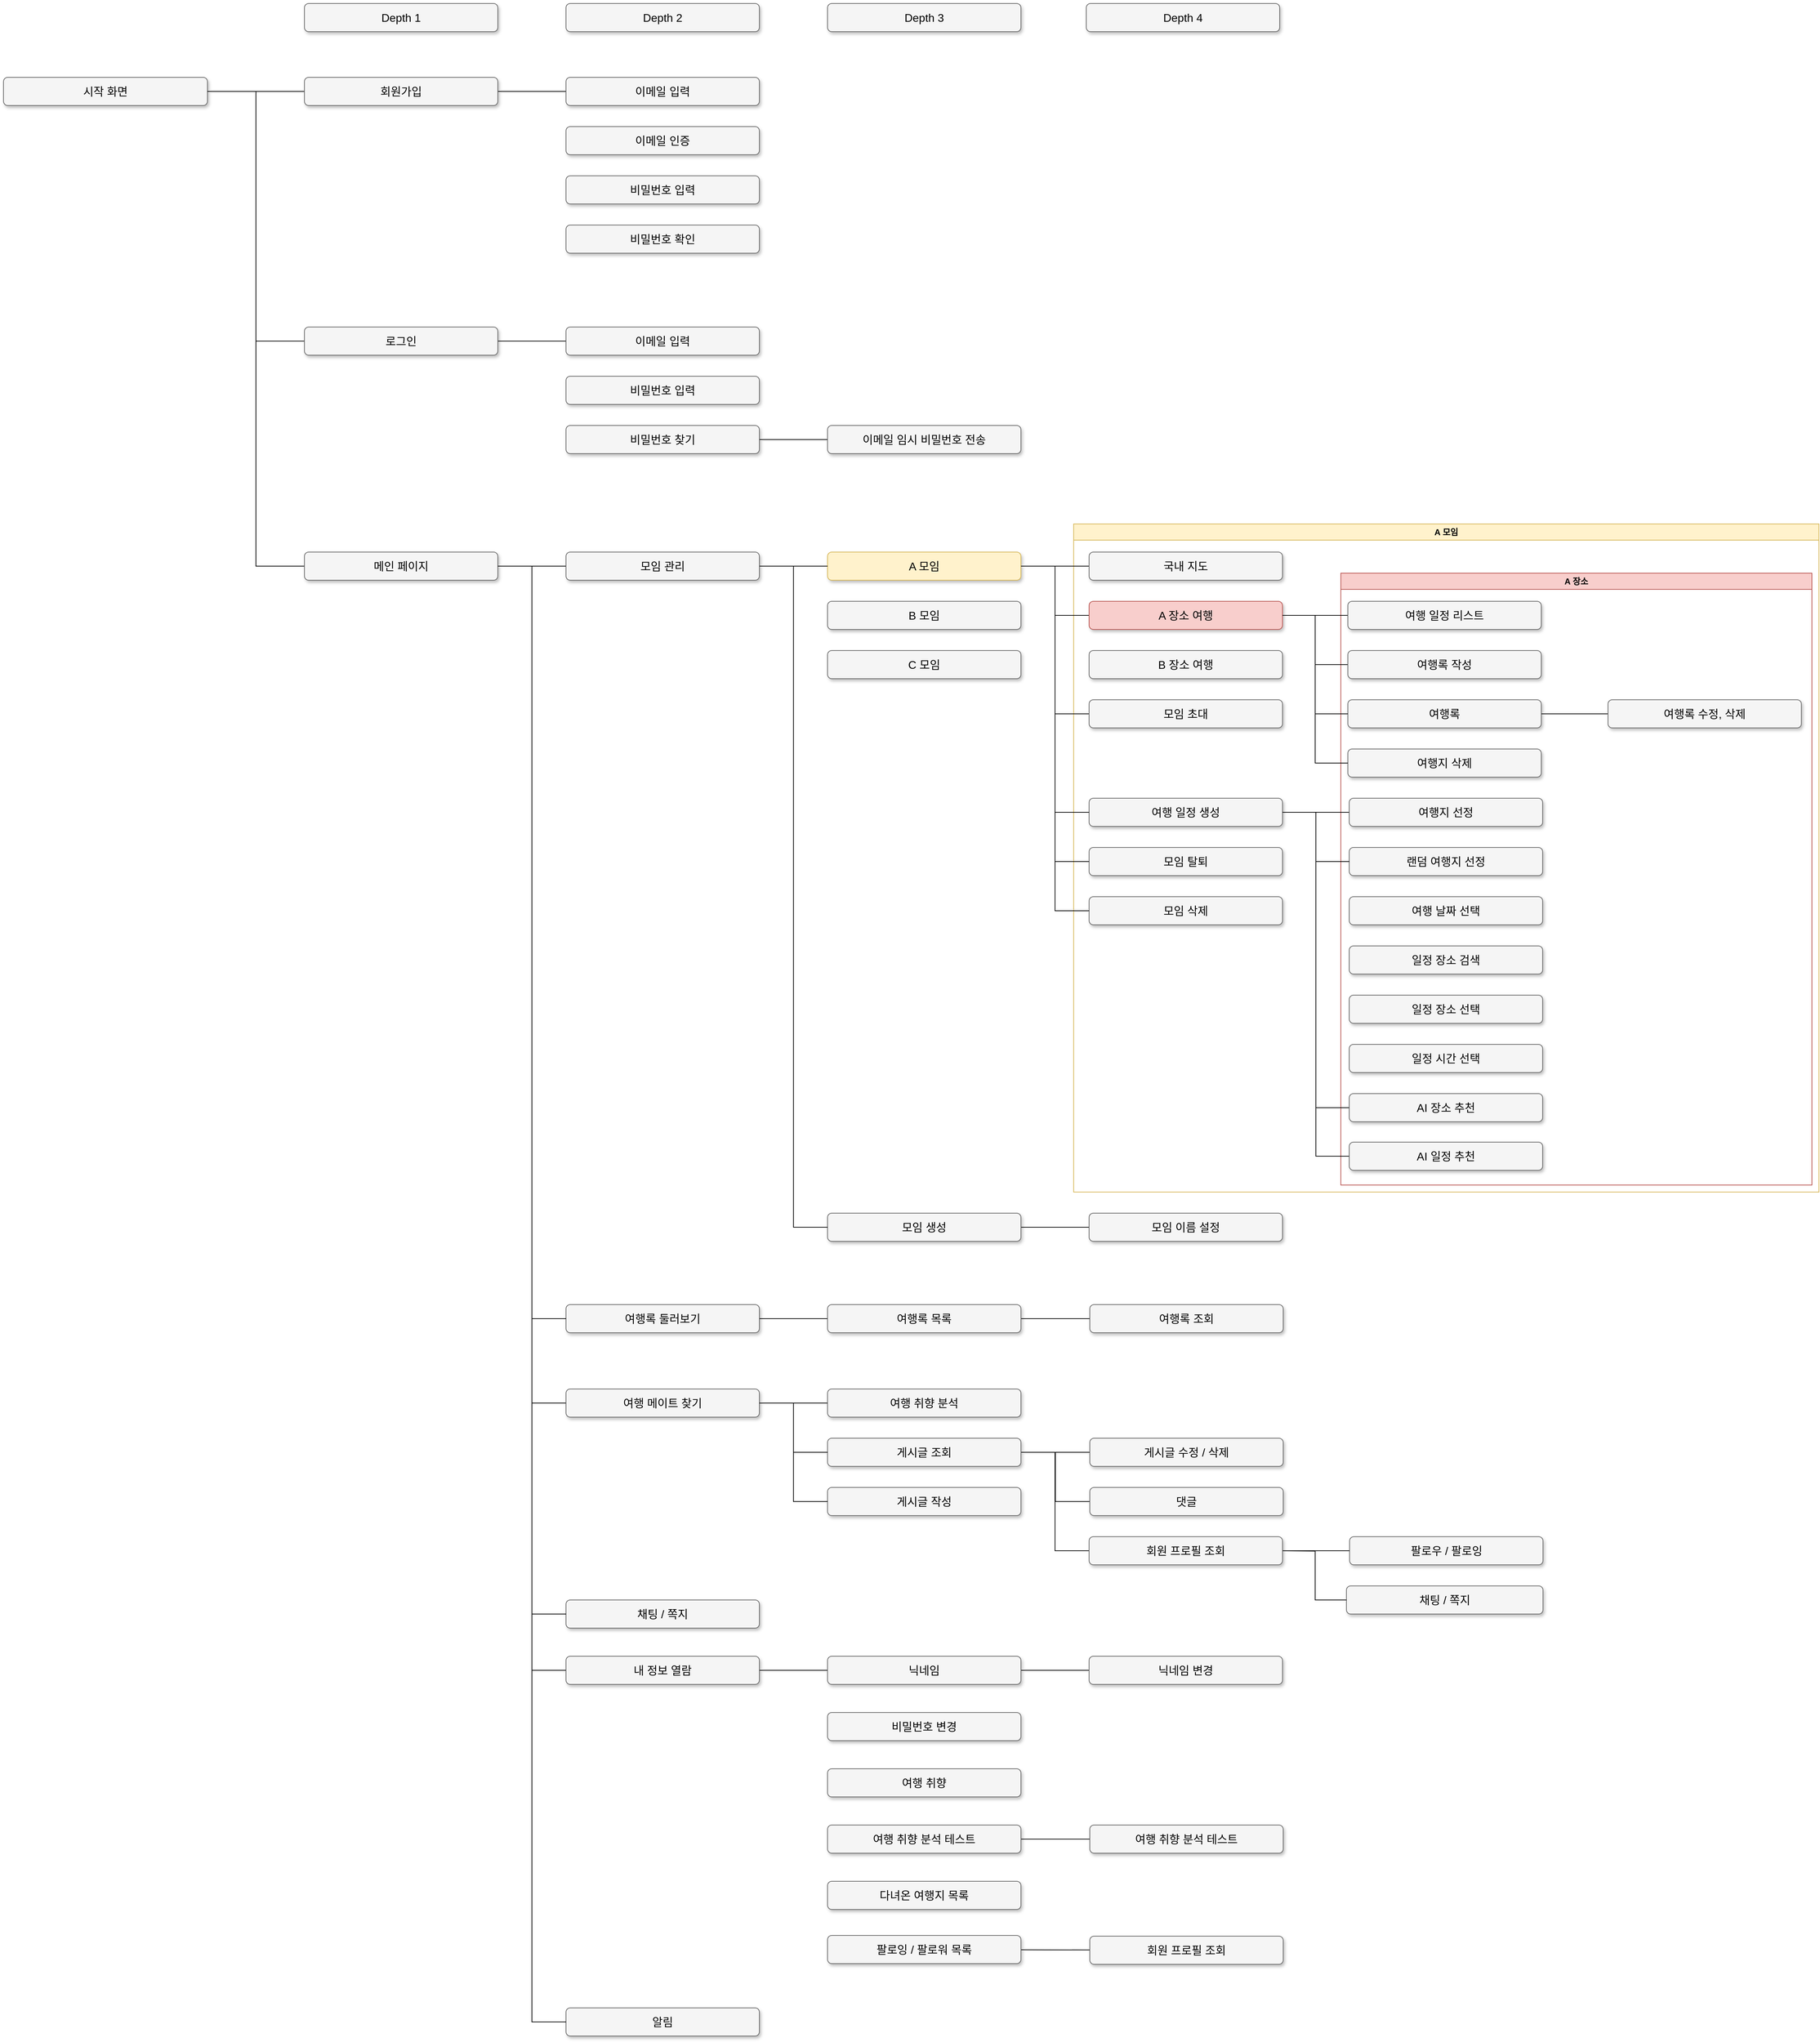 <mxfile version="26.0.8">
  <diagram name="Page-1" id="b98fa263-6416-c6ec-5b7d-78bf54ef71d0">
    <mxGraphModel dx="3197.5" dy="809" grid="1" gridSize="10" guides="1" tooltips="1" connect="1" arrows="1" fold="1" page="1" pageScale="1.5" pageWidth="1169" pageHeight="826" background="none" math="0" shadow="0">
      <root>
        <mxCell id="0" style=";html=1;" />
        <mxCell id="1" style=";html=1;" parent="0" />
        <mxCell id="oWHFZOk_vcxNP5pX_lMn-75" value="A 모임" style="swimlane;whiteSpace=wrap;html=1;swimlaneFillColor=default;fillColor=#fff2cc;strokeColor=#d6b656;" vertex="1" parent="1">
          <mxGeometry x="1212" y="1050" width="1060" height="950" as="geometry" />
        </mxCell>
        <mxCell id="oWHFZOk_vcxNP5pX_lMn-77" value="A 장소" style="swimlane;whiteSpace=wrap;html=1;swimlaneFillColor=none;fillColor=#f8cecc;strokeColor=#b85450;" vertex="1" parent="oWHFZOk_vcxNP5pX_lMn-75">
          <mxGeometry x="380" y="70" width="670" height="870" as="geometry" />
        </mxCell>
        <mxCell id="oWHFZOk_vcxNP5pX_lMn-17" style="edgeStyle=orthogonalEdgeStyle;rounded=0;orthogonalLoop=1;jettySize=auto;html=1;entryX=0;entryY=0.5;entryDx=0;entryDy=0;endArrow=none;startFill=0;" edge="1" parent="1" source="303ed1de8c2c98b4-4" target="303ed1de8c2c98b4-5">
          <mxGeometry relative="1" as="geometry" />
        </mxCell>
        <mxCell id="oWHFZOk_vcxNP5pX_lMn-39" style="edgeStyle=orthogonalEdgeStyle;rounded=0;orthogonalLoop=1;jettySize=auto;html=1;entryX=0;entryY=0.5;entryDx=0;entryDy=0;endArrow=none;startFill=0;" edge="1" parent="1" source="303ed1de8c2c98b4-4" target="oWHFZOk_vcxNP5pX_lMn-30">
          <mxGeometry relative="1" as="geometry" />
        </mxCell>
        <mxCell id="303ed1de8c2c98b4-4" value="시작 화면" style="whiteSpace=wrap;html=1;rounded=1;shadow=1;strokeWidth=1;fontSize=16;align=center;fillColor=#f5f5f5;strokeColor=#666666;" parent="1" vertex="1">
          <mxGeometry x="-310" y="415" width="290" height="40" as="geometry" />
        </mxCell>
        <mxCell id="oWHFZOk_vcxNP5pX_lMn-19" style="edgeStyle=none;rounded=0;orthogonalLoop=1;jettySize=auto;html=1;entryX=0;entryY=0.5;entryDx=0;entryDy=0;endArrow=none;startFill=0;" edge="1" parent="1" source="303ed1de8c2c98b4-5" target="oWHFZOk_vcxNP5pX_lMn-9">
          <mxGeometry relative="1" as="geometry" />
        </mxCell>
        <mxCell id="303ed1de8c2c98b4-5" value="로그인" style="whiteSpace=wrap;html=1;rounded=1;shadow=1;strokeWidth=1;fontSize=16;align=center;fillColor=#f5f5f5;strokeColor=#666666;" parent="1" vertex="1">
          <mxGeometry x="118" y="770" width="275" height="40" as="geometry" />
        </mxCell>
        <mxCell id="oWHFZOk_vcxNP5pX_lMn-14" style="edgeStyle=none;rounded=0;orthogonalLoop=1;jettySize=auto;html=1;endArrow=none;startFill=0;" edge="1" parent="1" source="303ed1de8c2c98b4-7" target="303ed1de8c2c98b4-4">
          <mxGeometry relative="1" as="geometry" />
        </mxCell>
        <mxCell id="oWHFZOk_vcxNP5pX_lMn-18" style="edgeStyle=none;rounded=0;orthogonalLoop=1;jettySize=auto;html=1;entryX=0;entryY=0.5;entryDx=0;entryDy=0;endArrow=none;startFill=0;" edge="1" parent="1" source="303ed1de8c2c98b4-7" target="oWHFZOk_vcxNP5pX_lMn-3">
          <mxGeometry relative="1" as="geometry" />
        </mxCell>
        <mxCell id="303ed1de8c2c98b4-7" value="회원가입" style="whiteSpace=wrap;html=1;rounded=1;shadow=1;strokeWidth=1;fontSize=16;align=center;fillColor=#f5f5f5;strokeColor=#666666;" parent="1" vertex="1">
          <mxGeometry x="118" y="415" width="275" height="40" as="geometry" />
        </mxCell>
        <mxCell id="oWHFZOk_vcxNP5pX_lMn-3" value="이메일 입력" style="whiteSpace=wrap;html=1;rounded=1;shadow=1;strokeWidth=1;fontSize=16;align=center;fillColor=#f5f5f5;strokeColor=#666666;" vertex="1" parent="1">
          <mxGeometry x="490" y="415" width="275" height="40" as="geometry" />
        </mxCell>
        <mxCell id="oWHFZOk_vcxNP5pX_lMn-4" value="비밀번호 입력" style="whiteSpace=wrap;html=1;rounded=1;shadow=1;strokeWidth=1;fontSize=16;align=center;fillColor=#f5f5f5;strokeColor=#666666;" vertex="1" parent="1">
          <mxGeometry x="490" y="555" width="275" height="40" as="geometry" />
        </mxCell>
        <mxCell id="oWHFZOk_vcxNP5pX_lMn-5" value="비밀번호 확인" style="whiteSpace=wrap;html=1;rounded=1;shadow=1;strokeWidth=1;fontSize=16;align=center;fillColor=#f5f5f5;strokeColor=#666666;" vertex="1" parent="1">
          <mxGeometry x="490" y="625" width="275" height="40" as="geometry" />
        </mxCell>
        <mxCell id="oWHFZOk_vcxNP5pX_lMn-6" value="이메일 인증" style="whiteSpace=wrap;html=1;rounded=1;shadow=1;strokeWidth=1;fontSize=16;align=center;fillColor=#f5f5f5;strokeColor=#666666;" vertex="1" parent="1">
          <mxGeometry x="490" y="485" width="275" height="40" as="geometry" />
        </mxCell>
        <mxCell id="oWHFZOk_vcxNP5pX_lMn-9" value="이메일 입력" style="whiteSpace=wrap;html=1;rounded=1;shadow=1;strokeWidth=1;fontSize=16;align=center;fillColor=#f5f5f5;strokeColor=#666666;" vertex="1" parent="1">
          <mxGeometry x="490" y="770" width="275" height="40" as="geometry" />
        </mxCell>
        <mxCell id="oWHFZOk_vcxNP5pX_lMn-10" value="비밀번호 입력" style="whiteSpace=wrap;html=1;rounded=1;shadow=1;strokeWidth=1;fontSize=16;align=center;fillColor=#f5f5f5;strokeColor=#666666;" vertex="1" parent="1">
          <mxGeometry x="490" y="840" width="275" height="40" as="geometry" />
        </mxCell>
        <mxCell id="oWHFZOk_vcxNP5pX_lMn-21" style="edgeStyle=none;rounded=0;orthogonalLoop=1;jettySize=auto;html=1;entryX=0;entryY=0.5;entryDx=0;entryDy=0;endArrow=none;startFill=0;" edge="1" parent="1" source="oWHFZOk_vcxNP5pX_lMn-11" target="oWHFZOk_vcxNP5pX_lMn-20">
          <mxGeometry relative="1" as="geometry" />
        </mxCell>
        <mxCell id="oWHFZOk_vcxNP5pX_lMn-11" value="비밀번호 찾기" style="whiteSpace=wrap;html=1;rounded=1;shadow=1;strokeWidth=1;fontSize=16;align=center;fillColor=#f5f5f5;strokeColor=#666666;" vertex="1" parent="1">
          <mxGeometry x="490" y="910" width="275" height="40" as="geometry" />
        </mxCell>
        <mxCell id="oWHFZOk_vcxNP5pX_lMn-20" value="이메일 임시 비밀번호 전송" style="whiteSpace=wrap;html=1;rounded=1;shadow=1;strokeWidth=1;fontSize=16;align=center;fillColor=#f5f5f5;strokeColor=#666666;" vertex="1" parent="1">
          <mxGeometry x="862" y="910" width="275" height="40" as="geometry" />
        </mxCell>
        <mxCell id="oWHFZOk_vcxNP5pX_lMn-29" style="edgeStyle=none;rounded=0;orthogonalLoop=1;jettySize=auto;html=1;exitX=1;exitY=0.5;exitDx=0;exitDy=0;entryX=0;entryY=0.5;entryDx=0;entryDy=0;endArrow=none;startFill=0;" edge="1" parent="1" source="oWHFZOk_vcxNP5pX_lMn-22" target="oWHFZOk_vcxNP5pX_lMn-28">
          <mxGeometry relative="1" as="geometry" />
        </mxCell>
        <mxCell id="oWHFZOk_vcxNP5pX_lMn-110" style="edgeStyle=orthogonalEdgeStyle;rounded=0;orthogonalLoop=1;jettySize=auto;html=1;entryX=0;entryY=0.5;entryDx=0;entryDy=0;endArrow=none;startFill=0;" edge="1" parent="1" source="oWHFZOk_vcxNP5pX_lMn-22" target="oWHFZOk_vcxNP5pX_lMn-33">
          <mxGeometry relative="1" as="geometry" />
        </mxCell>
        <mxCell id="oWHFZOk_vcxNP5pX_lMn-22" value="A 모임" style="whiteSpace=wrap;html=1;rounded=1;shadow=1;strokeWidth=1;fontSize=16;align=center;fillColor=#fff2cc;strokeColor=#d6b656;" vertex="1" parent="1">
          <mxGeometry x="862" y="1090" width="275" height="40" as="geometry" />
        </mxCell>
        <mxCell id="oWHFZOk_vcxNP5pX_lMn-23" value="Depth 1" style="whiteSpace=wrap;html=1;rounded=1;shadow=1;strokeWidth=1;fontSize=16;align=center;fillColor=#f5f5f5;strokeColor=#666666;" vertex="1" parent="1">
          <mxGeometry x="118" y="310" width="275" height="40" as="geometry" />
        </mxCell>
        <mxCell id="oWHFZOk_vcxNP5pX_lMn-25" value="Depth 2" style="whiteSpace=wrap;html=1;rounded=1;shadow=1;strokeWidth=1;fontSize=16;align=center;fillColor=#f5f5f5;strokeColor=#666666;" vertex="1" parent="1">
          <mxGeometry x="490" y="310" width="275" height="40" as="geometry" />
        </mxCell>
        <mxCell id="oWHFZOk_vcxNP5pX_lMn-26" value="B 모임" style="whiteSpace=wrap;html=1;rounded=1;shadow=1;strokeWidth=1;fontSize=16;align=center;fillColor=#f5f5f5;strokeColor=#666666;" vertex="1" parent="1">
          <mxGeometry x="862" y="1160" width="275" height="40" as="geometry" />
        </mxCell>
        <mxCell id="oWHFZOk_vcxNP5pX_lMn-27" value="C 모임" style="whiteSpace=wrap;html=1;rounded=1;shadow=1;strokeWidth=1;fontSize=16;align=center;fillColor=#f5f5f5;strokeColor=#666666;" vertex="1" parent="1">
          <mxGeometry x="862" y="1230" width="275" height="40" as="geometry" />
        </mxCell>
        <mxCell id="oWHFZOk_vcxNP5pX_lMn-28" value="국내 지도" style="whiteSpace=wrap;html=1;rounded=1;shadow=1;strokeWidth=1;fontSize=16;align=center;fillColor=#f5f5f5;strokeColor=#666666;" vertex="1" parent="1">
          <mxGeometry x="1234" y="1090" width="275" height="40" as="geometry" />
        </mxCell>
        <mxCell id="oWHFZOk_vcxNP5pX_lMn-79" style="edgeStyle=none;rounded=0;orthogonalLoop=1;jettySize=auto;html=1;entryX=0;entryY=0.5;entryDx=0;entryDy=0;endArrow=none;startFill=0;" edge="1" parent="1" source="oWHFZOk_vcxNP5pX_lMn-30" target="oWHFZOk_vcxNP5pX_lMn-78">
          <mxGeometry relative="1" as="geometry" />
        </mxCell>
        <mxCell id="oWHFZOk_vcxNP5pX_lMn-102" style="edgeStyle=orthogonalEdgeStyle;rounded=0;orthogonalLoop=1;jettySize=auto;html=1;entryX=0;entryY=0.5;entryDx=0;entryDy=0;endArrow=none;startFill=0;" edge="1" parent="1" source="oWHFZOk_vcxNP5pX_lMn-30" target="oWHFZOk_vcxNP5pX_lMn-92">
          <mxGeometry relative="1" as="geometry">
            <mxPoint x="490" y="1990" as="targetPoint" />
          </mxGeometry>
        </mxCell>
        <mxCell id="oWHFZOk_vcxNP5pX_lMn-152" style="edgeStyle=orthogonalEdgeStyle;rounded=0;orthogonalLoop=1;jettySize=auto;html=1;entryX=0;entryY=0.5;entryDx=0;entryDy=0;exitX=1;exitY=0.5;exitDx=0;exitDy=0;endArrow=none;startFill=0;" edge="1" parent="1" source="oWHFZOk_vcxNP5pX_lMn-30" target="oWHFZOk_vcxNP5pX_lMn-127">
          <mxGeometry relative="1" as="geometry">
            <mxPoint x="420" y="2470" as="targetPoint" />
            <mxPoint x="400" y="1140" as="sourcePoint" />
          </mxGeometry>
        </mxCell>
        <mxCell id="oWHFZOk_vcxNP5pX_lMn-30" value="메인 페이지" style="whiteSpace=wrap;html=1;rounded=1;shadow=1;strokeWidth=1;fontSize=16;align=center;fillColor=#f5f5f5;strokeColor=#666666;" vertex="1" parent="1">
          <mxGeometry x="118" y="1090" width="275" height="40" as="geometry" />
        </mxCell>
        <mxCell id="oWHFZOk_vcxNP5pX_lMn-82" style="edgeStyle=none;rounded=0;orthogonalLoop=1;jettySize=auto;html=1;entryX=0;entryY=0.5;entryDx=0;entryDy=0;endArrow=none;startFill=0;" edge="1" parent="1" source="oWHFZOk_vcxNP5pX_lMn-32" target="oWHFZOk_vcxNP5pX_lMn-81">
          <mxGeometry relative="1" as="geometry" />
        </mxCell>
        <mxCell id="oWHFZOk_vcxNP5pX_lMn-32" value="모임 생성" style="whiteSpace=wrap;html=1;rounded=1;shadow=1;strokeWidth=1;fontSize=16;align=center;fillColor=#f5f5f5;strokeColor=#666666;" vertex="1" parent="1">
          <mxGeometry x="862" y="2030" width="275" height="40" as="geometry" />
        </mxCell>
        <mxCell id="oWHFZOk_vcxNP5pX_lMn-43" style="edgeStyle=none;rounded=0;orthogonalLoop=1;jettySize=auto;html=1;entryX=0;entryY=0.5;entryDx=0;entryDy=0;endArrow=none;startFill=0;" edge="1" parent="1" source="oWHFZOk_vcxNP5pX_lMn-33" target="oWHFZOk_vcxNP5pX_lMn-42">
          <mxGeometry relative="1" as="geometry" />
        </mxCell>
        <mxCell id="oWHFZOk_vcxNP5pX_lMn-115" style="edgeStyle=orthogonalEdgeStyle;rounded=0;orthogonalLoop=1;jettySize=auto;html=1;entryX=0;entryY=0.5;entryDx=0;entryDy=0;endArrow=none;startFill=0;" edge="1" parent="1" source="oWHFZOk_vcxNP5pX_lMn-33" target="oWHFZOk_vcxNP5pX_lMn-44">
          <mxGeometry relative="1" as="geometry" />
        </mxCell>
        <mxCell id="oWHFZOk_vcxNP5pX_lMn-33" value="A 장소 여행" style="whiteSpace=wrap;html=1;rounded=1;shadow=1;strokeWidth=1;fontSize=16;align=center;fillColor=#f8cecc;strokeColor=#b85450;" vertex="1" parent="1">
          <mxGeometry x="1234" y="1160" width="275" height="40" as="geometry" />
        </mxCell>
        <mxCell id="oWHFZOk_vcxNP5pX_lMn-36" value="Depth 3" style="whiteSpace=wrap;html=1;rounded=1;shadow=1;strokeWidth=1;fontSize=16;align=center;fillColor=#f5f5f5;strokeColor=#666666;" vertex="1" parent="1">
          <mxGeometry x="862" y="310" width="275" height="40" as="geometry" />
        </mxCell>
        <mxCell id="oWHFZOk_vcxNP5pX_lMn-37" value="B 장소 여행" style="whiteSpace=wrap;html=1;rounded=1;shadow=1;strokeWidth=1;fontSize=16;align=center;fillColor=#f5f5f5;strokeColor=#666666;" vertex="1" parent="1">
          <mxGeometry x="1234" y="1230" width="275" height="40" as="geometry" />
        </mxCell>
        <mxCell id="oWHFZOk_vcxNP5pX_lMn-41" value="Depth 4" style="whiteSpace=wrap;html=1;rounded=1;shadow=1;strokeWidth=1;fontSize=16;align=center;fillColor=#f5f5f5;strokeColor=#666666;" vertex="1" parent="1">
          <mxGeometry x="1230" y="310" width="275" height="40" as="geometry" />
        </mxCell>
        <mxCell id="oWHFZOk_vcxNP5pX_lMn-42" value="여행 일정 리스트" style="whiteSpace=wrap;html=1;rounded=1;shadow=1;strokeWidth=1;fontSize=16;align=center;fillColor=#f5f5f5;strokeColor=#666666;" vertex="1" parent="1">
          <mxGeometry x="1602" y="1160" width="275" height="40" as="geometry" />
        </mxCell>
        <mxCell id="oWHFZOk_vcxNP5pX_lMn-44" value="여행록 작성" style="whiteSpace=wrap;html=1;rounded=1;shadow=1;strokeWidth=1;fontSize=16;align=center;fillColor=#f5f5f5;strokeColor=#666666;" vertex="1" parent="1">
          <mxGeometry x="1602" y="1230" width="275" height="40" as="geometry" />
        </mxCell>
        <mxCell id="oWHFZOk_vcxNP5pX_lMn-50" style="edgeStyle=none;rounded=0;orthogonalLoop=1;jettySize=auto;html=1;entryX=0;entryY=0.5;entryDx=0;entryDy=0;endArrow=none;startFill=0;" edge="1" parent="1" source="oWHFZOk_vcxNP5pX_lMn-46" target="oWHFZOk_vcxNP5pX_lMn-47">
          <mxGeometry relative="1" as="geometry" />
        </mxCell>
        <mxCell id="oWHFZOk_vcxNP5pX_lMn-125" style="edgeStyle=orthogonalEdgeStyle;rounded=0;orthogonalLoop=1;jettySize=auto;html=1;entryX=0;entryY=0.5;entryDx=0;entryDy=0;endArrow=none;startFill=0;" edge="1" parent="1" source="oWHFZOk_vcxNP5pX_lMn-46" target="oWHFZOk_vcxNP5pX_lMn-61">
          <mxGeometry relative="1" as="geometry" />
        </mxCell>
        <mxCell id="oWHFZOk_vcxNP5pX_lMn-126" style="edgeStyle=orthogonalEdgeStyle;rounded=0;orthogonalLoop=1;jettySize=auto;html=1;entryX=0;entryY=0.5;entryDx=0;entryDy=0;endArrow=none;startFill=0;" edge="1" parent="1" source="oWHFZOk_vcxNP5pX_lMn-46" target="oWHFZOk_vcxNP5pX_lMn-60">
          <mxGeometry relative="1" as="geometry" />
        </mxCell>
        <mxCell id="oWHFZOk_vcxNP5pX_lMn-46" value="여행 일정 생성" style="whiteSpace=wrap;html=1;rounded=1;shadow=1;strokeWidth=1;fontSize=16;align=center;fillColor=#f5f5f5;strokeColor=#666666;" vertex="1" parent="1">
          <mxGeometry x="1234" y="1440" width="275" height="40" as="geometry" />
        </mxCell>
        <mxCell id="oWHFZOk_vcxNP5pX_lMn-47" value="여행지 선정" style="whiteSpace=wrap;html=1;rounded=1;shadow=1;strokeWidth=1;fontSize=16;align=center;fillColor=#f5f5f5;strokeColor=#666666;" vertex="1" parent="1">
          <mxGeometry x="1604" y="1440" width="275" height="40" as="geometry" />
        </mxCell>
        <mxCell id="oWHFZOk_vcxNP5pX_lMn-49" value="랜덤 여행지 선정" style="whiteSpace=wrap;html=1;rounded=1;shadow=1;strokeWidth=1;fontSize=16;align=center;fillColor=#f5f5f5;strokeColor=#666666;" vertex="1" parent="1">
          <mxGeometry x="1604" y="1510" width="275" height="40" as="geometry" />
        </mxCell>
        <mxCell id="oWHFZOk_vcxNP5pX_lMn-51" style="edgeStyle=orthogonalEdgeStyle;rounded=0;orthogonalLoop=1;jettySize=auto;html=1;entryX=0;entryY=0.5;entryDx=0;entryDy=0;endArrow=none;startFill=0;exitX=1;exitY=0.5;exitDx=0;exitDy=0;" edge="1" parent="1" source="oWHFZOk_vcxNP5pX_lMn-46" target="oWHFZOk_vcxNP5pX_lMn-49">
          <mxGeometry relative="1" as="geometry">
            <mxPoint x="1519" y="1470" as="sourcePoint" />
            <mxPoint x="1614" y="1470" as="targetPoint" />
          </mxGeometry>
        </mxCell>
        <mxCell id="oWHFZOk_vcxNP5pX_lMn-111" style="edgeStyle=orthogonalEdgeStyle;rounded=0;orthogonalLoop=1;jettySize=auto;html=1;entryX=1;entryY=0.5;entryDx=0;entryDy=0;endArrow=none;startFill=0;" edge="1" parent="1" source="oWHFZOk_vcxNP5pX_lMn-54" target="oWHFZOk_vcxNP5pX_lMn-22">
          <mxGeometry relative="1" as="geometry" />
        </mxCell>
        <mxCell id="oWHFZOk_vcxNP5pX_lMn-54" value="모임 초대" style="whiteSpace=wrap;html=1;rounded=1;shadow=1;strokeWidth=1;fontSize=16;align=center;fillColor=#f5f5f5;strokeColor=#666666;" vertex="1" parent="1">
          <mxGeometry x="1234" y="1300" width="275" height="40" as="geometry" />
        </mxCell>
        <mxCell id="oWHFZOk_vcxNP5pX_lMn-56" value="여행 날짜 선택" style="whiteSpace=wrap;html=1;rounded=1;shadow=1;strokeWidth=1;fontSize=16;align=center;fillColor=#f5f5f5;strokeColor=#666666;" vertex="1" parent="1">
          <mxGeometry x="1604" y="1580" width="275" height="40" as="geometry" />
        </mxCell>
        <mxCell id="oWHFZOk_vcxNP5pX_lMn-57" value="일정 장소 검색" style="whiteSpace=wrap;html=1;rounded=1;shadow=1;strokeWidth=1;fontSize=16;align=center;fillColor=#f5f5f5;strokeColor=#666666;" vertex="1" parent="1">
          <mxGeometry x="1604" y="1650" width="275" height="40" as="geometry" />
        </mxCell>
        <mxCell id="oWHFZOk_vcxNP5pX_lMn-58" value="일정 장소 선택" style="whiteSpace=wrap;html=1;rounded=1;shadow=1;strokeWidth=1;fontSize=16;align=center;fillColor=#f5f5f5;strokeColor=#666666;" vertex="1" parent="1">
          <mxGeometry x="1604" y="1720" width="275" height="40" as="geometry" />
        </mxCell>
        <mxCell id="oWHFZOk_vcxNP5pX_lMn-59" value="일정 시간 선택" style="whiteSpace=wrap;html=1;rounded=1;shadow=1;strokeWidth=1;fontSize=16;align=center;fillColor=#f5f5f5;strokeColor=#666666;" vertex="1" parent="1">
          <mxGeometry x="1604" y="1790" width="275" height="40" as="geometry" />
        </mxCell>
        <mxCell id="oWHFZOk_vcxNP5pX_lMn-60" value="AI 일정 추천" style="whiteSpace=wrap;html=1;rounded=1;shadow=1;strokeWidth=1;fontSize=16;align=center;fillColor=#f5f5f5;strokeColor=#666666;" vertex="1" parent="1">
          <mxGeometry x="1604" y="1929" width="275" height="40" as="geometry" />
        </mxCell>
        <mxCell id="oWHFZOk_vcxNP5pX_lMn-61" value="AI 장소 추천" style="whiteSpace=wrap;html=1;rounded=1;shadow=1;strokeWidth=1;fontSize=16;align=center;fillColor=#f5f5f5;strokeColor=#666666;" vertex="1" parent="1">
          <mxGeometry x="1604" y="1860" width="275" height="40" as="geometry" />
        </mxCell>
        <mxCell id="oWHFZOk_vcxNP5pX_lMn-67" style="edgeStyle=none;rounded=0;orthogonalLoop=1;jettySize=auto;html=1;entryX=0;entryY=0.5;entryDx=0;entryDy=0;endArrow=none;startFill=0;" edge="1" parent="1" source="oWHFZOk_vcxNP5pX_lMn-62" target="oWHFZOk_vcxNP5pX_lMn-63">
          <mxGeometry relative="1" as="geometry" />
        </mxCell>
        <mxCell id="oWHFZOk_vcxNP5pX_lMn-62" value="여행록" style="whiteSpace=wrap;html=1;rounded=1;shadow=1;strokeWidth=1;fontSize=16;align=center;fillColor=#f5f5f5;strokeColor=#666666;" vertex="1" parent="1">
          <mxGeometry x="1602" y="1300" width="275" height="40" as="geometry" />
        </mxCell>
        <mxCell id="oWHFZOk_vcxNP5pX_lMn-63" value="여행록 수정, 삭제" style="whiteSpace=wrap;html=1;rounded=1;shadow=1;strokeWidth=1;fontSize=16;align=center;fillColor=#f5f5f5;strokeColor=#666666;" vertex="1" parent="1">
          <mxGeometry x="1972" y="1300" width="275" height="40" as="geometry" />
        </mxCell>
        <mxCell id="oWHFZOk_vcxNP5pX_lMn-64" value="여행지 삭제" style="whiteSpace=wrap;html=1;rounded=1;shadow=1;strokeWidth=1;fontSize=16;align=center;fillColor=#f5f5f5;strokeColor=#666666;" vertex="1" parent="1">
          <mxGeometry x="1602" y="1370" width="275" height="40" as="geometry" />
        </mxCell>
        <mxCell id="oWHFZOk_vcxNP5pX_lMn-68" value="모임 탈퇴" style="whiteSpace=wrap;html=1;rounded=1;shadow=1;strokeWidth=1;fontSize=16;align=center;fillColor=#f5f5f5;strokeColor=#666666;" vertex="1" parent="1">
          <mxGeometry x="1234" y="1510" width="275" height="40" as="geometry" />
        </mxCell>
        <mxCell id="oWHFZOk_vcxNP5pX_lMn-69" value="모임 삭제" style="whiteSpace=wrap;html=1;rounded=1;shadow=1;strokeWidth=1;fontSize=16;align=center;fillColor=#f5f5f5;strokeColor=#666666;" vertex="1" parent="1">
          <mxGeometry x="1234" y="1580" width="275" height="40" as="geometry" />
        </mxCell>
        <mxCell id="oWHFZOk_vcxNP5pX_lMn-80" style="edgeStyle=none;rounded=0;orthogonalLoop=1;jettySize=auto;html=1;entryX=0;entryY=0.5;entryDx=0;entryDy=0;endArrow=none;startFill=0;" edge="1" parent="1" source="oWHFZOk_vcxNP5pX_lMn-78" target="oWHFZOk_vcxNP5pX_lMn-22">
          <mxGeometry relative="1" as="geometry" />
        </mxCell>
        <mxCell id="oWHFZOk_vcxNP5pX_lMn-83" style="edgeStyle=orthogonalEdgeStyle;rounded=0;orthogonalLoop=1;jettySize=auto;html=1;entryX=0;entryY=0.5;entryDx=0;entryDy=0;endArrow=none;startFill=0;" edge="1" parent="1" source="oWHFZOk_vcxNP5pX_lMn-78" target="oWHFZOk_vcxNP5pX_lMn-32">
          <mxGeometry relative="1" as="geometry">
            <mxPoint x="870" y="1740" as="targetPoint" />
          </mxGeometry>
        </mxCell>
        <mxCell id="oWHFZOk_vcxNP5pX_lMn-78" value="모임 관리" style="whiteSpace=wrap;html=1;rounded=1;shadow=1;strokeWidth=1;fontSize=16;align=center;fillColor=#f5f5f5;strokeColor=#666666;" vertex="1" parent="1">
          <mxGeometry x="490" y="1090" width="275" height="40" as="geometry" />
        </mxCell>
        <mxCell id="oWHFZOk_vcxNP5pX_lMn-81" value="모임 이름 설정" style="whiteSpace=wrap;html=1;rounded=1;shadow=1;strokeWidth=1;fontSize=16;align=center;fillColor=#f5f5f5;strokeColor=#666666;" vertex="1" parent="1">
          <mxGeometry x="1234" y="2030" width="275" height="40" as="geometry" />
        </mxCell>
        <mxCell id="oWHFZOk_vcxNP5pX_lMn-89" style="edgeStyle=none;rounded=0;orthogonalLoop=1;jettySize=auto;html=1;endArrow=none;startFill=0;" edge="1" parent="1" source="oWHFZOk_vcxNP5pX_lMn-84" target="oWHFZOk_vcxNP5pX_lMn-85">
          <mxGeometry relative="1" as="geometry" />
        </mxCell>
        <mxCell id="oWHFZOk_vcxNP5pX_lMn-84" value="여행록 둘러보기" style="whiteSpace=wrap;html=1;rounded=1;shadow=1;strokeWidth=1;fontSize=16;align=center;fillColor=#f5f5f5;strokeColor=#666666;" vertex="1" parent="1">
          <mxGeometry x="490" y="2160" width="275" height="40" as="geometry" />
        </mxCell>
        <mxCell id="oWHFZOk_vcxNP5pX_lMn-90" style="edgeStyle=none;rounded=0;orthogonalLoop=1;jettySize=auto;html=1;entryX=0;entryY=0.5;entryDx=0;entryDy=0;endArrow=none;startFill=0;" edge="1" parent="1" source="oWHFZOk_vcxNP5pX_lMn-85" target="oWHFZOk_vcxNP5pX_lMn-86">
          <mxGeometry relative="1" as="geometry" />
        </mxCell>
        <mxCell id="oWHFZOk_vcxNP5pX_lMn-85" value="여행록 목록" style="whiteSpace=wrap;html=1;rounded=1;shadow=1;strokeWidth=1;fontSize=16;align=center;fillColor=#f5f5f5;strokeColor=#666666;" vertex="1" parent="1">
          <mxGeometry x="862" y="2160" width="275" height="40" as="geometry" />
        </mxCell>
        <mxCell id="oWHFZOk_vcxNP5pX_lMn-86" value="여행록 조회" style="whiteSpace=wrap;html=1;rounded=1;shadow=1;strokeWidth=1;fontSize=16;align=center;fillColor=#f5f5f5;strokeColor=#666666;" vertex="1" parent="1">
          <mxGeometry x="1235" y="2160" width="275" height="40" as="geometry" />
        </mxCell>
        <mxCell id="oWHFZOk_vcxNP5pX_lMn-87" style="edgeStyle=orthogonalEdgeStyle;rounded=0;orthogonalLoop=1;jettySize=auto;html=1;endArrow=none;startFill=0;exitX=1;exitY=0.5;exitDx=0;exitDy=0;entryX=0;entryY=0.5;entryDx=0;entryDy=0;" edge="1" parent="1" source="oWHFZOk_vcxNP5pX_lMn-30" target="oWHFZOk_vcxNP5pX_lMn-84">
          <mxGeometry relative="1" as="geometry">
            <mxPoint x="403" y="1120" as="sourcePoint" />
            <mxPoint x="620" y="1750" as="targetPoint" />
          </mxGeometry>
        </mxCell>
        <mxCell id="oWHFZOk_vcxNP5pX_lMn-100" style="edgeStyle=none;rounded=0;orthogonalLoop=1;jettySize=auto;html=1;entryX=0;entryY=0.5;entryDx=0;entryDy=0;endArrow=none;startFill=0;" edge="1" parent="1" source="oWHFZOk_vcxNP5pX_lMn-92" target="oWHFZOk_vcxNP5pX_lMn-93">
          <mxGeometry relative="1" as="geometry" />
        </mxCell>
        <mxCell id="oWHFZOk_vcxNP5pX_lMn-92" value="여행 메이트 찾기" style="whiteSpace=wrap;html=1;rounded=1;shadow=1;strokeWidth=1;fontSize=16;align=center;fillColor=#f5f5f5;strokeColor=#666666;" vertex="1" parent="1">
          <mxGeometry x="490" y="2280" width="275" height="40" as="geometry" />
        </mxCell>
        <mxCell id="oWHFZOk_vcxNP5pX_lMn-93" value="여행 취향 분석" style="whiteSpace=wrap;html=1;rounded=1;shadow=1;strokeWidth=1;fontSize=16;align=center;fillColor=#f5f5f5;strokeColor=#666666;" vertex="1" parent="1">
          <mxGeometry x="862" y="2280" width="275" height="40" as="geometry" />
        </mxCell>
        <mxCell id="oWHFZOk_vcxNP5pX_lMn-99" style="edgeStyle=none;rounded=0;orthogonalLoop=1;jettySize=auto;html=1;entryX=0;entryY=0.5;entryDx=0;entryDy=0;endArrow=none;startFill=0;" edge="1" parent="1" source="oWHFZOk_vcxNP5pX_lMn-94" target="oWHFZOk_vcxNP5pX_lMn-96">
          <mxGeometry relative="1" as="geometry" />
        </mxCell>
        <mxCell id="oWHFZOk_vcxNP5pX_lMn-114" style="edgeStyle=orthogonalEdgeStyle;rounded=0;orthogonalLoop=1;jettySize=auto;html=1;entryX=0;entryY=0.5;entryDx=0;entryDy=0;endArrow=none;startFill=0;" edge="1" parent="1" source="oWHFZOk_vcxNP5pX_lMn-94" target="oWHFZOk_vcxNP5pX_lMn-97">
          <mxGeometry relative="1" as="geometry" />
        </mxCell>
        <mxCell id="oWHFZOk_vcxNP5pX_lMn-129" style="edgeStyle=orthogonalEdgeStyle;rounded=0;orthogonalLoop=1;jettySize=auto;html=1;entryX=0;entryY=0.5;entryDx=0;entryDy=0;endArrow=none;startFill=0;" edge="1" parent="1" source="oWHFZOk_vcxNP5pX_lMn-94" target="oWHFZOk_vcxNP5pX_lMn-128">
          <mxGeometry relative="1" as="geometry" />
        </mxCell>
        <mxCell id="oWHFZOk_vcxNP5pX_lMn-94" value="게시글 조회" style="whiteSpace=wrap;html=1;rounded=1;shadow=1;strokeWidth=1;fontSize=16;align=center;fillColor=#f5f5f5;strokeColor=#666666;" vertex="1" parent="1">
          <mxGeometry x="862" y="2350" width="275" height="40" as="geometry" />
        </mxCell>
        <mxCell id="oWHFZOk_vcxNP5pX_lMn-95" value="채팅 / 쪽지" style="whiteSpace=wrap;html=1;rounded=1;shadow=1;strokeWidth=1;fontSize=16;align=center;fillColor=#f5f5f5;strokeColor=#666666;" vertex="1" parent="1">
          <mxGeometry x="490" y="2580" width="275" height="40" as="geometry" />
        </mxCell>
        <mxCell id="oWHFZOk_vcxNP5pX_lMn-96" value="게시글 수정 / 삭제" style="whiteSpace=wrap;html=1;rounded=1;shadow=1;strokeWidth=1;fontSize=16;align=center;fillColor=#f5f5f5;strokeColor=#666666;" vertex="1" parent="1">
          <mxGeometry x="1235" y="2350" width="275" height="40" as="geometry" />
        </mxCell>
        <mxCell id="oWHFZOk_vcxNP5pX_lMn-97" value="댓글" style="whiteSpace=wrap;html=1;rounded=1;shadow=1;strokeWidth=1;fontSize=16;align=center;fillColor=#f5f5f5;strokeColor=#666666;" vertex="1" parent="1">
          <mxGeometry x="1235" y="2420" width="275" height="40" as="geometry" />
        </mxCell>
        <mxCell id="oWHFZOk_vcxNP5pX_lMn-103" value="게시글 작성" style="whiteSpace=wrap;html=1;rounded=1;shadow=1;strokeWidth=1;fontSize=16;align=center;fillColor=#f5f5f5;strokeColor=#666666;" vertex="1" parent="1">
          <mxGeometry x="862" y="2420" width="275" height="40" as="geometry" />
        </mxCell>
        <mxCell id="oWHFZOk_vcxNP5pX_lMn-104" style="edgeStyle=orthogonalEdgeStyle;rounded=0;orthogonalLoop=1;jettySize=auto;html=1;entryX=0;entryY=0.5;entryDx=0;entryDy=0;endArrow=none;startFill=0;exitX=1;exitY=0.5;exitDx=0;exitDy=0;" edge="1" parent="1" source="oWHFZOk_vcxNP5pX_lMn-30" target="oWHFZOk_vcxNP5pX_lMn-95">
          <mxGeometry relative="1" as="geometry">
            <mxPoint x="500" y="2310" as="targetPoint" />
            <mxPoint x="403" y="1120" as="sourcePoint" />
          </mxGeometry>
        </mxCell>
        <mxCell id="oWHFZOk_vcxNP5pX_lMn-105" style="edgeStyle=orthogonalEdgeStyle;rounded=0;orthogonalLoop=1;jettySize=auto;html=1;entryX=0;entryY=0.5;entryDx=0;entryDy=0;endArrow=none;startFill=0;exitX=1;exitY=0.5;exitDx=0;exitDy=0;" edge="1" parent="1" source="oWHFZOk_vcxNP5pX_lMn-92" target="oWHFZOk_vcxNP5pX_lMn-94">
          <mxGeometry relative="1" as="geometry">
            <mxPoint x="775" y="2310" as="sourcePoint" />
            <mxPoint x="872" y="2310" as="targetPoint" />
          </mxGeometry>
        </mxCell>
        <mxCell id="oWHFZOk_vcxNP5pX_lMn-106" style="edgeStyle=orthogonalEdgeStyle;rounded=0;orthogonalLoop=1;jettySize=auto;html=1;entryX=0;entryY=0.5;entryDx=0;entryDy=0;endArrow=none;startFill=0;exitX=1;exitY=0.5;exitDx=0;exitDy=0;" edge="1" parent="1" source="oWHFZOk_vcxNP5pX_lMn-92" target="oWHFZOk_vcxNP5pX_lMn-103">
          <mxGeometry relative="1" as="geometry">
            <mxPoint x="775" y="2310" as="sourcePoint" />
            <mxPoint x="872" y="2380" as="targetPoint" />
          </mxGeometry>
        </mxCell>
        <mxCell id="oWHFZOk_vcxNP5pX_lMn-109" style="edgeStyle=orthogonalEdgeStyle;rounded=0;orthogonalLoop=1;jettySize=auto;html=1;entryX=0;entryY=0.5;entryDx=0;entryDy=0;endArrow=none;startFill=0;exitX=1;exitY=0.5;exitDx=0;exitDy=0;" edge="1" parent="1" source="oWHFZOk_vcxNP5pX_lMn-22" target="oWHFZOk_vcxNP5pX_lMn-46">
          <mxGeometry relative="1" as="geometry">
            <mxPoint x="1150" y="1120" as="sourcePoint" />
            <mxPoint x="1244" y="1330" as="targetPoint" />
          </mxGeometry>
        </mxCell>
        <mxCell id="oWHFZOk_vcxNP5pX_lMn-112" style="edgeStyle=orthogonalEdgeStyle;rounded=0;orthogonalLoop=1;jettySize=auto;html=1;entryX=0;entryY=0.5;entryDx=0;entryDy=0;endArrow=none;startFill=0;exitX=1;exitY=0.5;exitDx=0;exitDy=0;" edge="1" parent="1" source="oWHFZOk_vcxNP5pX_lMn-22" target="oWHFZOk_vcxNP5pX_lMn-68">
          <mxGeometry relative="1" as="geometry">
            <mxPoint x="1147" y="1120" as="sourcePoint" />
            <mxPoint x="1244" y="1470" as="targetPoint" />
          </mxGeometry>
        </mxCell>
        <mxCell id="oWHFZOk_vcxNP5pX_lMn-113" style="edgeStyle=orthogonalEdgeStyle;rounded=0;orthogonalLoop=1;jettySize=auto;html=1;entryX=0;entryY=0.5;entryDx=0;entryDy=0;endArrow=none;startFill=0;exitX=1;exitY=0.5;exitDx=0;exitDy=0;" edge="1" parent="1" source="oWHFZOk_vcxNP5pX_lMn-22" target="oWHFZOk_vcxNP5pX_lMn-69">
          <mxGeometry relative="1" as="geometry">
            <mxPoint x="1147" y="1120" as="sourcePoint" />
            <mxPoint x="1244" y="1540" as="targetPoint" />
          </mxGeometry>
        </mxCell>
        <mxCell id="oWHFZOk_vcxNP5pX_lMn-116" style="edgeStyle=orthogonalEdgeStyle;rounded=0;orthogonalLoop=1;jettySize=auto;html=1;entryX=0;entryY=0.5;entryDx=0;entryDy=0;endArrow=none;startFill=0;exitX=1;exitY=0.5;exitDx=0;exitDy=0;" edge="1" parent="1" source="oWHFZOk_vcxNP5pX_lMn-33" target="oWHFZOk_vcxNP5pX_lMn-62">
          <mxGeometry relative="1" as="geometry">
            <mxPoint x="1519" y="1190" as="sourcePoint" />
            <mxPoint x="1612" y="1260" as="targetPoint" />
          </mxGeometry>
        </mxCell>
        <mxCell id="oWHFZOk_vcxNP5pX_lMn-117" style="edgeStyle=orthogonalEdgeStyle;rounded=0;orthogonalLoop=1;jettySize=auto;html=1;entryX=0;entryY=0.5;entryDx=0;entryDy=0;endArrow=none;startFill=0;exitX=1;exitY=0.5;exitDx=0;exitDy=0;" edge="1" parent="1" source="oWHFZOk_vcxNP5pX_lMn-33" target="oWHFZOk_vcxNP5pX_lMn-64">
          <mxGeometry relative="1" as="geometry">
            <mxPoint x="1519" y="1190" as="sourcePoint" />
            <mxPoint x="1612" y="1330" as="targetPoint" />
          </mxGeometry>
        </mxCell>
        <mxCell id="oWHFZOk_vcxNP5pX_lMn-142" style="edgeStyle=none;rounded=0;orthogonalLoop=1;jettySize=auto;html=1;entryX=0;entryY=0.5;entryDx=0;entryDy=0;endArrow=none;startFill=0;" edge="1" parent="1" source="oWHFZOk_vcxNP5pX_lMn-127" target="oWHFZOk_vcxNP5pX_lMn-135">
          <mxGeometry relative="1" as="geometry" />
        </mxCell>
        <mxCell id="oWHFZOk_vcxNP5pX_lMn-127" value="내 정보 열람" style="whiteSpace=wrap;html=1;rounded=1;shadow=1;strokeWidth=1;fontSize=16;align=center;fillColor=#f5f5f5;strokeColor=#666666;" vertex="1" parent="1">
          <mxGeometry x="490" y="2660" width="275" height="40" as="geometry" />
        </mxCell>
        <mxCell id="oWHFZOk_vcxNP5pX_lMn-132" style="edgeStyle=none;rounded=0;orthogonalLoop=1;jettySize=auto;html=1;entryX=0;entryY=0.5;entryDx=0;entryDy=0;endArrow=none;startFill=0;" edge="1" parent="1" source="oWHFZOk_vcxNP5pX_lMn-128" target="oWHFZOk_vcxNP5pX_lMn-131">
          <mxGeometry relative="1" as="geometry" />
        </mxCell>
        <mxCell id="oWHFZOk_vcxNP5pX_lMn-128" value="회원 프로필 조회" style="whiteSpace=wrap;html=1;rounded=1;shadow=1;strokeWidth=1;fontSize=16;align=center;fillColor=#f5f5f5;strokeColor=#666666;" vertex="1" parent="1">
          <mxGeometry x="1234" y="2490" width="275" height="40" as="geometry" />
        </mxCell>
        <mxCell id="oWHFZOk_vcxNP5pX_lMn-131" value="팔로우 / 팔로잉" style="whiteSpace=wrap;html=1;rounded=1;shadow=1;strokeWidth=1;fontSize=16;align=center;fillColor=#f5f5f5;strokeColor=#666666;" vertex="1" parent="1">
          <mxGeometry x="1604.5" y="2490" width="275" height="40" as="geometry" />
        </mxCell>
        <mxCell id="oWHFZOk_vcxNP5pX_lMn-133" value="채팅 / 쪽지" style="whiteSpace=wrap;html=1;rounded=1;shadow=1;strokeWidth=1;fontSize=16;align=center;fillColor=#f5f5f5;strokeColor=#666666;" vertex="1" parent="1">
          <mxGeometry x="1600" y="2560" width="279.5" height="40" as="geometry" />
        </mxCell>
        <mxCell id="oWHFZOk_vcxNP5pX_lMn-134" style="edgeStyle=orthogonalEdgeStyle;rounded=0;orthogonalLoop=1;jettySize=auto;html=1;entryX=0;entryY=0.5;entryDx=0;entryDy=0;endArrow=none;startFill=0;" edge="1" parent="1" target="oWHFZOk_vcxNP5pX_lMn-133">
          <mxGeometry relative="1" as="geometry">
            <mxPoint x="1510" y="2510" as="sourcePoint" />
            <mxPoint x="1615" y="2520" as="targetPoint" />
          </mxGeometry>
        </mxCell>
        <mxCell id="oWHFZOk_vcxNP5pX_lMn-146" style="edgeStyle=none;rounded=0;orthogonalLoop=1;jettySize=auto;html=1;entryX=0;entryY=0.5;entryDx=0;entryDy=0;endArrow=none;startFill=0;" edge="1" parent="1" source="oWHFZOk_vcxNP5pX_lMn-135" target="oWHFZOk_vcxNP5pX_lMn-143">
          <mxGeometry relative="1" as="geometry" />
        </mxCell>
        <mxCell id="oWHFZOk_vcxNP5pX_lMn-135" value="닉네임" style="whiteSpace=wrap;html=1;rounded=1;shadow=1;strokeWidth=1;fontSize=16;align=center;fillColor=#f5f5f5;strokeColor=#666666;" vertex="1" parent="1">
          <mxGeometry x="862" y="2660" width="275" height="40" as="geometry" />
        </mxCell>
        <mxCell id="oWHFZOk_vcxNP5pX_lMn-137" value="비밀번호 변경" style="whiteSpace=wrap;html=1;rounded=1;shadow=1;strokeWidth=1;fontSize=16;align=center;fillColor=#f5f5f5;strokeColor=#666666;" vertex="1" parent="1">
          <mxGeometry x="862" y="2740" width="275" height="40" as="geometry" />
        </mxCell>
        <mxCell id="oWHFZOk_vcxNP5pX_lMn-138" value="여행 취향" style="whiteSpace=wrap;html=1;rounded=1;shadow=1;strokeWidth=1;fontSize=16;align=center;fillColor=#f5f5f5;strokeColor=#666666;" vertex="1" parent="1">
          <mxGeometry x="862" y="2820" width="275" height="40" as="geometry" />
        </mxCell>
        <mxCell id="oWHFZOk_vcxNP5pX_lMn-147" style="edgeStyle=none;rounded=0;orthogonalLoop=1;jettySize=auto;html=1;entryX=0;entryY=0.5;entryDx=0;entryDy=0;endArrow=none;startFill=0;" edge="1" parent="1" source="oWHFZOk_vcxNP5pX_lMn-139" target="oWHFZOk_vcxNP5pX_lMn-145">
          <mxGeometry relative="1" as="geometry" />
        </mxCell>
        <mxCell id="oWHFZOk_vcxNP5pX_lMn-139" value="여행 취향 분석 테스트" style="whiteSpace=wrap;html=1;rounded=1;shadow=1;strokeWidth=1;fontSize=16;align=center;fillColor=#f5f5f5;strokeColor=#666666;" vertex="1" parent="1">
          <mxGeometry x="862" y="2900" width="275" height="40" as="geometry" />
        </mxCell>
        <mxCell id="oWHFZOk_vcxNP5pX_lMn-140" value="다녀온 여행지 목록" style="whiteSpace=wrap;html=1;rounded=1;shadow=1;strokeWidth=1;fontSize=16;align=center;fillColor=#f5f5f5;strokeColor=#666666;" vertex="1" parent="1">
          <mxGeometry x="862" y="2980" width="275" height="40" as="geometry" />
        </mxCell>
        <mxCell id="oWHFZOk_vcxNP5pX_lMn-149" style="edgeStyle=none;rounded=0;orthogonalLoop=1;jettySize=auto;html=1;endArrow=none;startFill=0;" edge="1" parent="1" source="oWHFZOk_vcxNP5pX_lMn-141" target="oWHFZOk_vcxNP5pX_lMn-148">
          <mxGeometry relative="1" as="geometry" />
        </mxCell>
        <mxCell id="oWHFZOk_vcxNP5pX_lMn-141" value="팔로잉 / 팔로워 목록" style="whiteSpace=wrap;html=1;rounded=1;shadow=1;strokeWidth=1;fontSize=16;align=center;fillColor=#f5f5f5;strokeColor=#666666;" vertex="1" parent="1">
          <mxGeometry x="862" y="3057" width="275" height="40" as="geometry" />
        </mxCell>
        <mxCell id="oWHFZOk_vcxNP5pX_lMn-143" value="닉네임 변경" style="whiteSpace=wrap;html=1;rounded=1;shadow=1;strokeWidth=1;fontSize=16;align=center;fillColor=#f5f5f5;strokeColor=#666666;" vertex="1" parent="1">
          <mxGeometry x="1234" y="2660" width="275" height="40" as="geometry" />
        </mxCell>
        <mxCell id="oWHFZOk_vcxNP5pX_lMn-145" value="여행 취향 분석 테스트" style="whiteSpace=wrap;html=1;rounded=1;shadow=1;strokeWidth=1;fontSize=16;align=center;fillColor=#f5f5f5;strokeColor=#666666;" vertex="1" parent="1">
          <mxGeometry x="1235" y="2900" width="275" height="40" as="geometry" />
        </mxCell>
        <mxCell id="oWHFZOk_vcxNP5pX_lMn-148" value="회원 프로필 조회" style="whiteSpace=wrap;html=1;rounded=1;shadow=1;strokeWidth=1;fontSize=16;align=center;fillColor=#f5f5f5;strokeColor=#666666;" vertex="1" parent="1">
          <mxGeometry x="1235" y="3058" width="275" height="40" as="geometry" />
        </mxCell>
        <mxCell id="oWHFZOk_vcxNP5pX_lMn-150" value="알림" style="whiteSpace=wrap;html=1;rounded=1;shadow=1;strokeWidth=1;fontSize=16;align=center;fillColor=#f5f5f5;strokeColor=#666666;" vertex="1" parent="1">
          <mxGeometry x="490" y="3160" width="275" height="40" as="geometry" />
        </mxCell>
        <mxCell id="oWHFZOk_vcxNP5pX_lMn-153" style="edgeStyle=orthogonalEdgeStyle;rounded=0;orthogonalLoop=1;jettySize=auto;html=1;entryX=0;entryY=0.5;entryDx=0;entryDy=0;exitX=1;exitY=0.5;exitDx=0;exitDy=0;endArrow=none;startFill=0;" edge="1" parent="1" source="oWHFZOk_vcxNP5pX_lMn-30" target="oWHFZOk_vcxNP5pX_lMn-150">
          <mxGeometry relative="1" as="geometry">
            <mxPoint x="500" y="2690" as="targetPoint" />
            <mxPoint x="268" y="1140" as="sourcePoint" />
          </mxGeometry>
        </mxCell>
      </root>
    </mxGraphModel>
  </diagram>
</mxfile>
